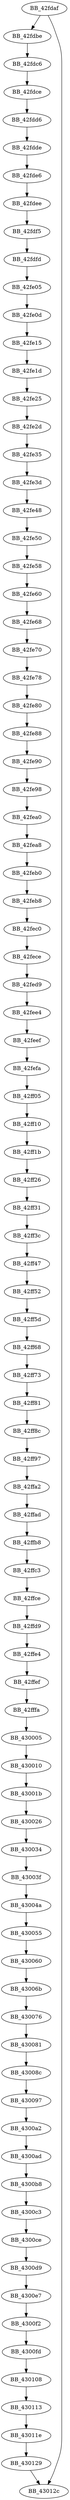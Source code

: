 DiGraph ___free_lc_time{
BB_42fdaf->BB_42fdbe
BB_42fdaf->BB_43012c
BB_42fdbe->BB_42fdc6
BB_42fdc6->BB_42fdce
BB_42fdce->BB_42fdd6
BB_42fdd6->BB_42fdde
BB_42fdde->BB_42fde6
BB_42fde6->BB_42fdee
BB_42fdee->BB_42fdf5
BB_42fdf5->BB_42fdfd
BB_42fdfd->BB_42fe05
BB_42fe05->BB_42fe0d
BB_42fe0d->BB_42fe15
BB_42fe15->BB_42fe1d
BB_42fe1d->BB_42fe25
BB_42fe25->BB_42fe2d
BB_42fe2d->BB_42fe35
BB_42fe35->BB_42fe3d
BB_42fe3d->BB_42fe48
BB_42fe48->BB_42fe50
BB_42fe50->BB_42fe58
BB_42fe58->BB_42fe60
BB_42fe60->BB_42fe68
BB_42fe68->BB_42fe70
BB_42fe70->BB_42fe78
BB_42fe78->BB_42fe80
BB_42fe80->BB_42fe88
BB_42fe88->BB_42fe90
BB_42fe90->BB_42fe98
BB_42fe98->BB_42fea0
BB_42fea0->BB_42fea8
BB_42fea8->BB_42feb0
BB_42feb0->BB_42feb8
BB_42feb8->BB_42fec0
BB_42fec0->BB_42fece
BB_42fece->BB_42fed9
BB_42fed9->BB_42fee4
BB_42fee4->BB_42feef
BB_42feef->BB_42fefa
BB_42fefa->BB_42ff05
BB_42ff05->BB_42ff10
BB_42ff10->BB_42ff1b
BB_42ff1b->BB_42ff26
BB_42ff26->BB_42ff31
BB_42ff31->BB_42ff3c
BB_42ff3c->BB_42ff47
BB_42ff47->BB_42ff52
BB_42ff52->BB_42ff5d
BB_42ff5d->BB_42ff68
BB_42ff68->BB_42ff73
BB_42ff73->BB_42ff81
BB_42ff81->BB_42ff8c
BB_42ff8c->BB_42ff97
BB_42ff97->BB_42ffa2
BB_42ffa2->BB_42ffad
BB_42ffad->BB_42ffb8
BB_42ffb8->BB_42ffc3
BB_42ffc3->BB_42ffce
BB_42ffce->BB_42ffd9
BB_42ffd9->BB_42ffe4
BB_42ffe4->BB_42ffef
BB_42ffef->BB_42fffa
BB_42fffa->BB_430005
BB_430005->BB_430010
BB_430010->BB_43001b
BB_43001b->BB_430026
BB_430026->BB_430034
BB_430034->BB_43003f
BB_43003f->BB_43004a
BB_43004a->BB_430055
BB_430055->BB_430060
BB_430060->BB_43006b
BB_43006b->BB_430076
BB_430076->BB_430081
BB_430081->BB_43008c
BB_43008c->BB_430097
BB_430097->BB_4300a2
BB_4300a2->BB_4300ad
BB_4300ad->BB_4300b8
BB_4300b8->BB_4300c3
BB_4300c3->BB_4300ce
BB_4300ce->BB_4300d9
BB_4300d9->BB_4300e7
BB_4300e7->BB_4300f2
BB_4300f2->BB_4300fd
BB_4300fd->BB_430108
BB_430108->BB_430113
BB_430113->BB_43011e
BB_43011e->BB_430129
BB_430129->BB_43012c
}
